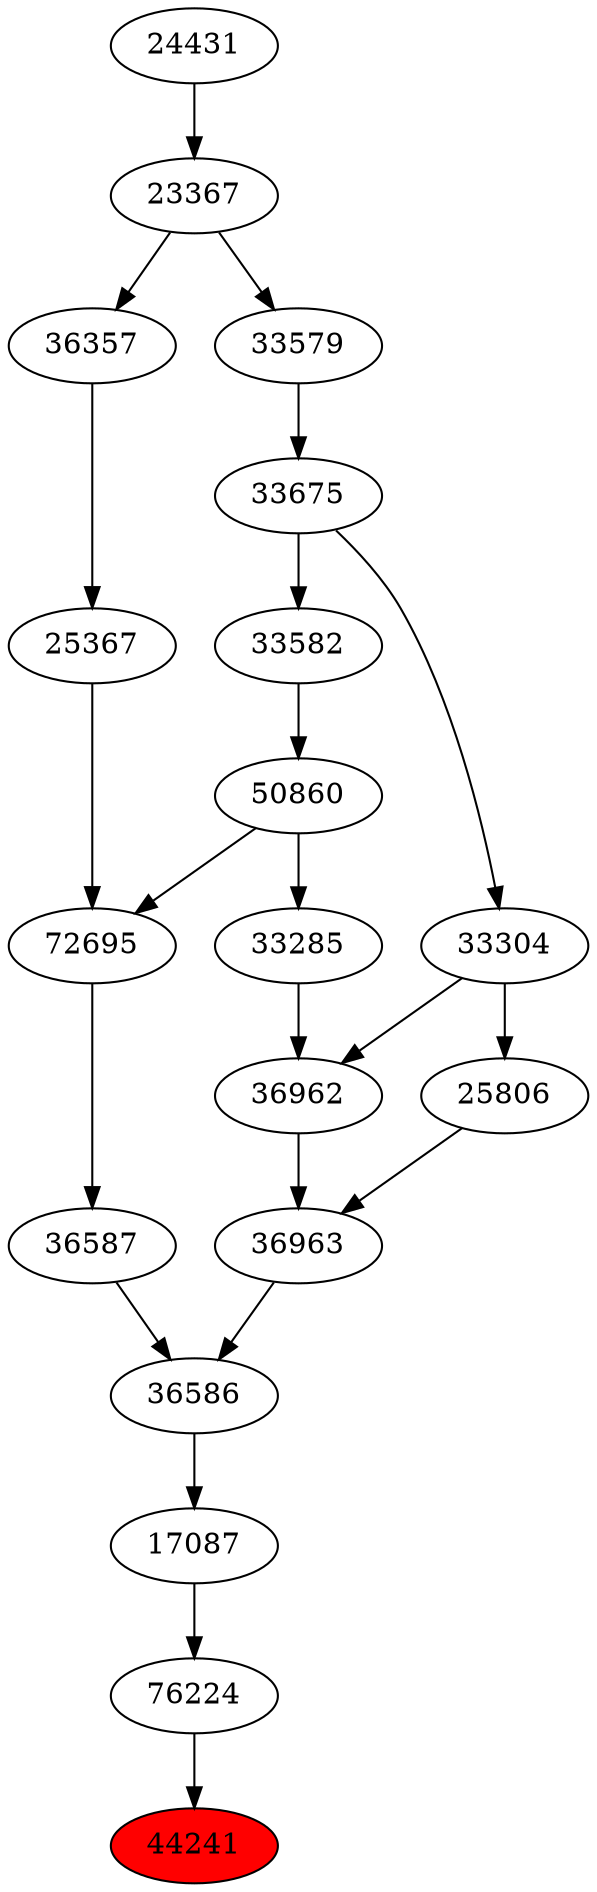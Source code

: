 strict digraph{ 
44241 [label="44241" fillcolor=red style=filled]
76224 -> 44241
76224 [label="76224"]
17087 -> 76224
17087 [label="17087"]
36586 -> 17087
36586 [label="36586"]
36587 -> 36586
36963 -> 36586
36587 [label="36587"]
72695 -> 36587
36963 [label="36963"]
36962 -> 36963
25806 -> 36963
72695 [label="72695"]
50860 -> 72695
25367 -> 72695
36962 [label="36962"]
33285 -> 36962
33304 -> 36962
25806 [label="25806"]
33304 -> 25806
50860 [label="50860"]
33582 -> 50860
25367 [label="25367"]
36357 -> 25367
33285 [label="33285"]
50860 -> 33285
33304 [label="33304"]
33675 -> 33304
33582 [label="33582"]
33675 -> 33582
36357 [label="36357"]
23367 -> 36357
33675 [label="33675"]
33579 -> 33675
23367 [label="23367"]
24431 -> 23367
33579 [label="33579"]
23367 -> 33579
24431 [label="24431"]
}